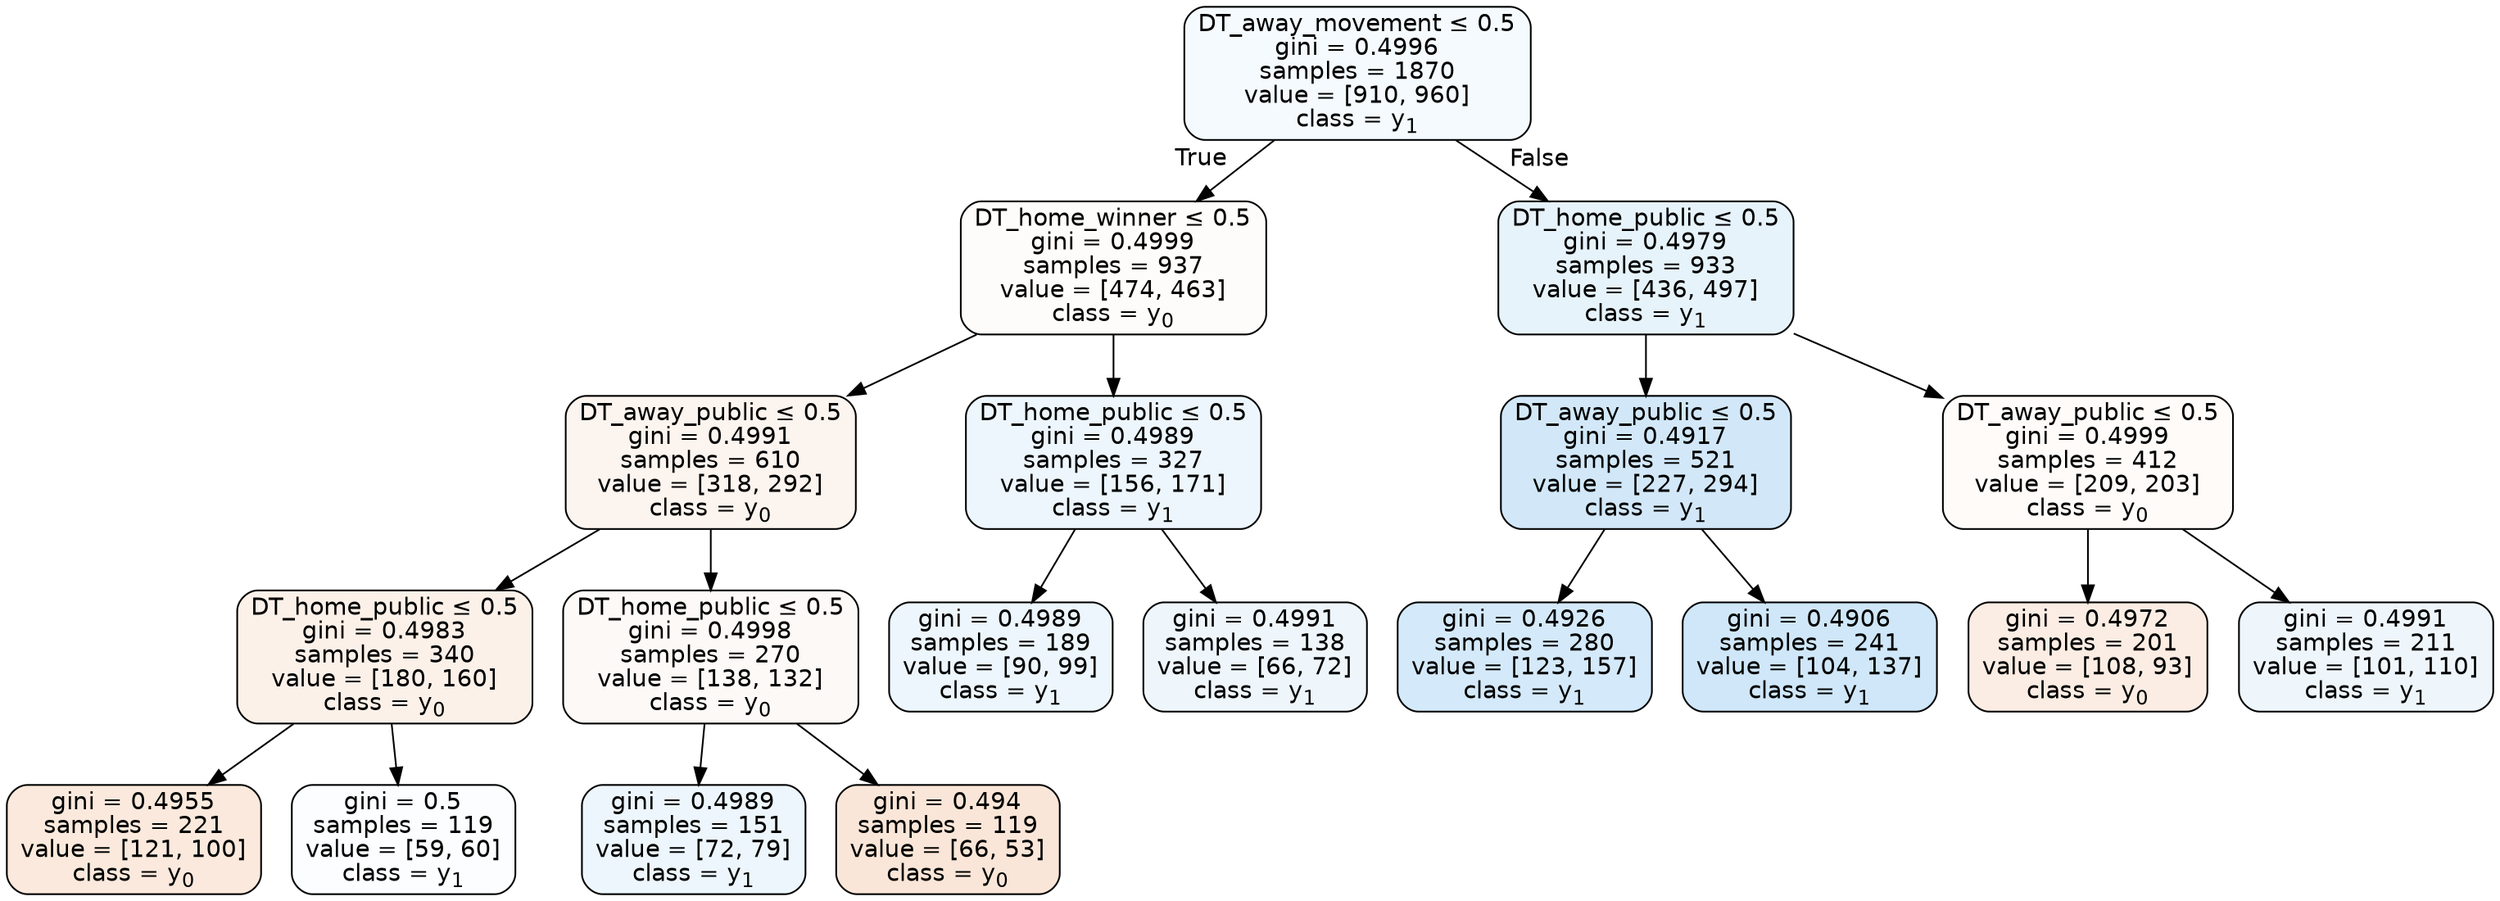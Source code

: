 digraph Tree {
node [shape=box, style="filled, rounded", color="black", fontname=helvetica] ;
edge [fontname=helvetica] ;
0 [label=<DT_away_movement &le; 0.5<br/>gini = 0.4996<br/>samples = 1870<br/>value = [910, 960]<br/>class = y<SUB>1</SUB>>, fillcolor="#399de50d"] ;
1 [label=<DT_home_winner &le; 0.5<br/>gini = 0.4999<br/>samples = 937<br/>value = [474, 463]<br/>class = y<SUB>0</SUB>>, fillcolor="#e5813906"] ;
0 -> 1 [labeldistance=2.5, labelangle=45, headlabel="True"] ;
2 [label=<DT_away_public &le; 0.5<br/>gini = 0.4991<br/>samples = 610<br/>value = [318, 292]<br/>class = y<SUB>0</SUB>>, fillcolor="#e5813915"] ;
1 -> 2 ;
3 [label=<DT_home_public &le; 0.5<br/>gini = 0.4983<br/>samples = 340<br/>value = [180, 160]<br/>class = y<SUB>0</SUB>>, fillcolor="#e581391c"] ;
2 -> 3 ;
4 [label=<gini = 0.4955<br/>samples = 221<br/>value = [121, 100]<br/>class = y<SUB>0</SUB>>, fillcolor="#e581392c"] ;
3 -> 4 ;
5 [label=<gini = 0.5<br/>samples = 119<br/>value = [59, 60]<br/>class = y<SUB>1</SUB>>, fillcolor="#399de504"] ;
3 -> 5 ;
6 [label=<DT_home_public &le; 0.5<br/>gini = 0.4998<br/>samples = 270<br/>value = [138, 132]<br/>class = y<SUB>0</SUB>>, fillcolor="#e581390b"] ;
2 -> 6 ;
7 [label=<gini = 0.4989<br/>samples = 151<br/>value = [72, 79]<br/>class = y<SUB>1</SUB>>, fillcolor="#399de517"] ;
6 -> 7 ;
8 [label=<gini = 0.494<br/>samples = 119<br/>value = [66, 53]<br/>class = y<SUB>0</SUB>>, fillcolor="#e5813932"] ;
6 -> 8 ;
9 [label=<DT_home_public &le; 0.5<br/>gini = 0.4989<br/>samples = 327<br/>value = [156, 171]<br/>class = y<SUB>1</SUB>>, fillcolor="#399de516"] ;
1 -> 9 ;
10 [label=<gini = 0.4989<br/>samples = 189<br/>value = [90, 99]<br/>class = y<SUB>1</SUB>>, fillcolor="#399de517"] ;
9 -> 10 ;
11 [label=<gini = 0.4991<br/>samples = 138<br/>value = [66, 72]<br/>class = y<SUB>1</SUB>>, fillcolor="#399de515"] ;
9 -> 11 ;
12 [label=<DT_home_public &le; 0.5<br/>gini = 0.4979<br/>samples = 933<br/>value = [436, 497]<br/>class = y<SUB>1</SUB>>, fillcolor="#399de51f"] ;
0 -> 12 [labeldistance=2.5, labelangle=-45, headlabel="False"] ;
13 [label=<DT_away_public &le; 0.5<br/>gini = 0.4917<br/>samples = 521<br/>value = [227, 294]<br/>class = y<SUB>1</SUB>>, fillcolor="#399de53a"] ;
12 -> 13 ;
14 [label=<gini = 0.4926<br/>samples = 280<br/>value = [123, 157]<br/>class = y<SUB>1</SUB>>, fillcolor="#399de537"] ;
13 -> 14 ;
15 [label=<gini = 0.4906<br/>samples = 241<br/>value = [104, 137]<br/>class = y<SUB>1</SUB>>, fillcolor="#399de53d"] ;
13 -> 15 ;
16 [label=<DT_away_public &le; 0.5<br/>gini = 0.4999<br/>samples = 412<br/>value = [209, 203]<br/>class = y<SUB>0</SUB>>, fillcolor="#e5813907"] ;
12 -> 16 ;
17 [label=<gini = 0.4972<br/>samples = 201<br/>value = [108, 93]<br/>class = y<SUB>0</SUB>>, fillcolor="#e5813923"] ;
16 -> 17 ;
18 [label=<gini = 0.4991<br/>samples = 211<br/>value = [101, 110]<br/>class = y<SUB>1</SUB>>, fillcolor="#399de515"] ;
16 -> 18 ;
}